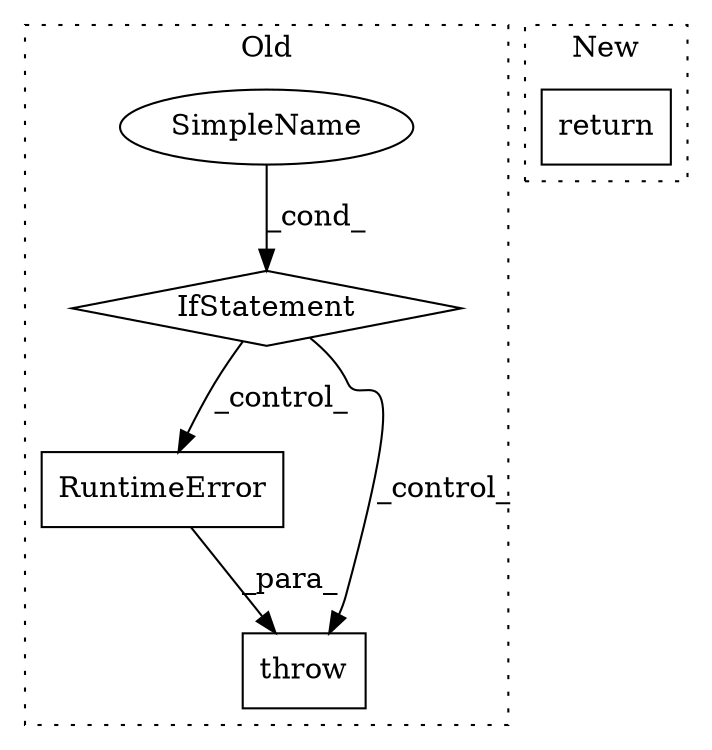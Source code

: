 digraph G {
subgraph cluster0 {
1 [label="RuntimeError" a="32" s="11711,11747" l="13,1" shape="box"];
3 [label="throw" a="53" s="11705" l="6" shape="box"];
4 [label="SimpleName" a="42" s="" l="" shape="ellipse"];
5 [label="IfStatement" a="25" s="11673,11695" l="4,2" shape="diamond"];
label = "Old";
style="dotted";
}
subgraph cluster1 {
2 [label="return" a="41" s="9066" l="7" shape="box"];
label = "New";
style="dotted";
}
1 -> 3 [label="_para_"];
4 -> 5 [label="_cond_"];
5 -> 3 [label="_control_"];
5 -> 1 [label="_control_"];
}